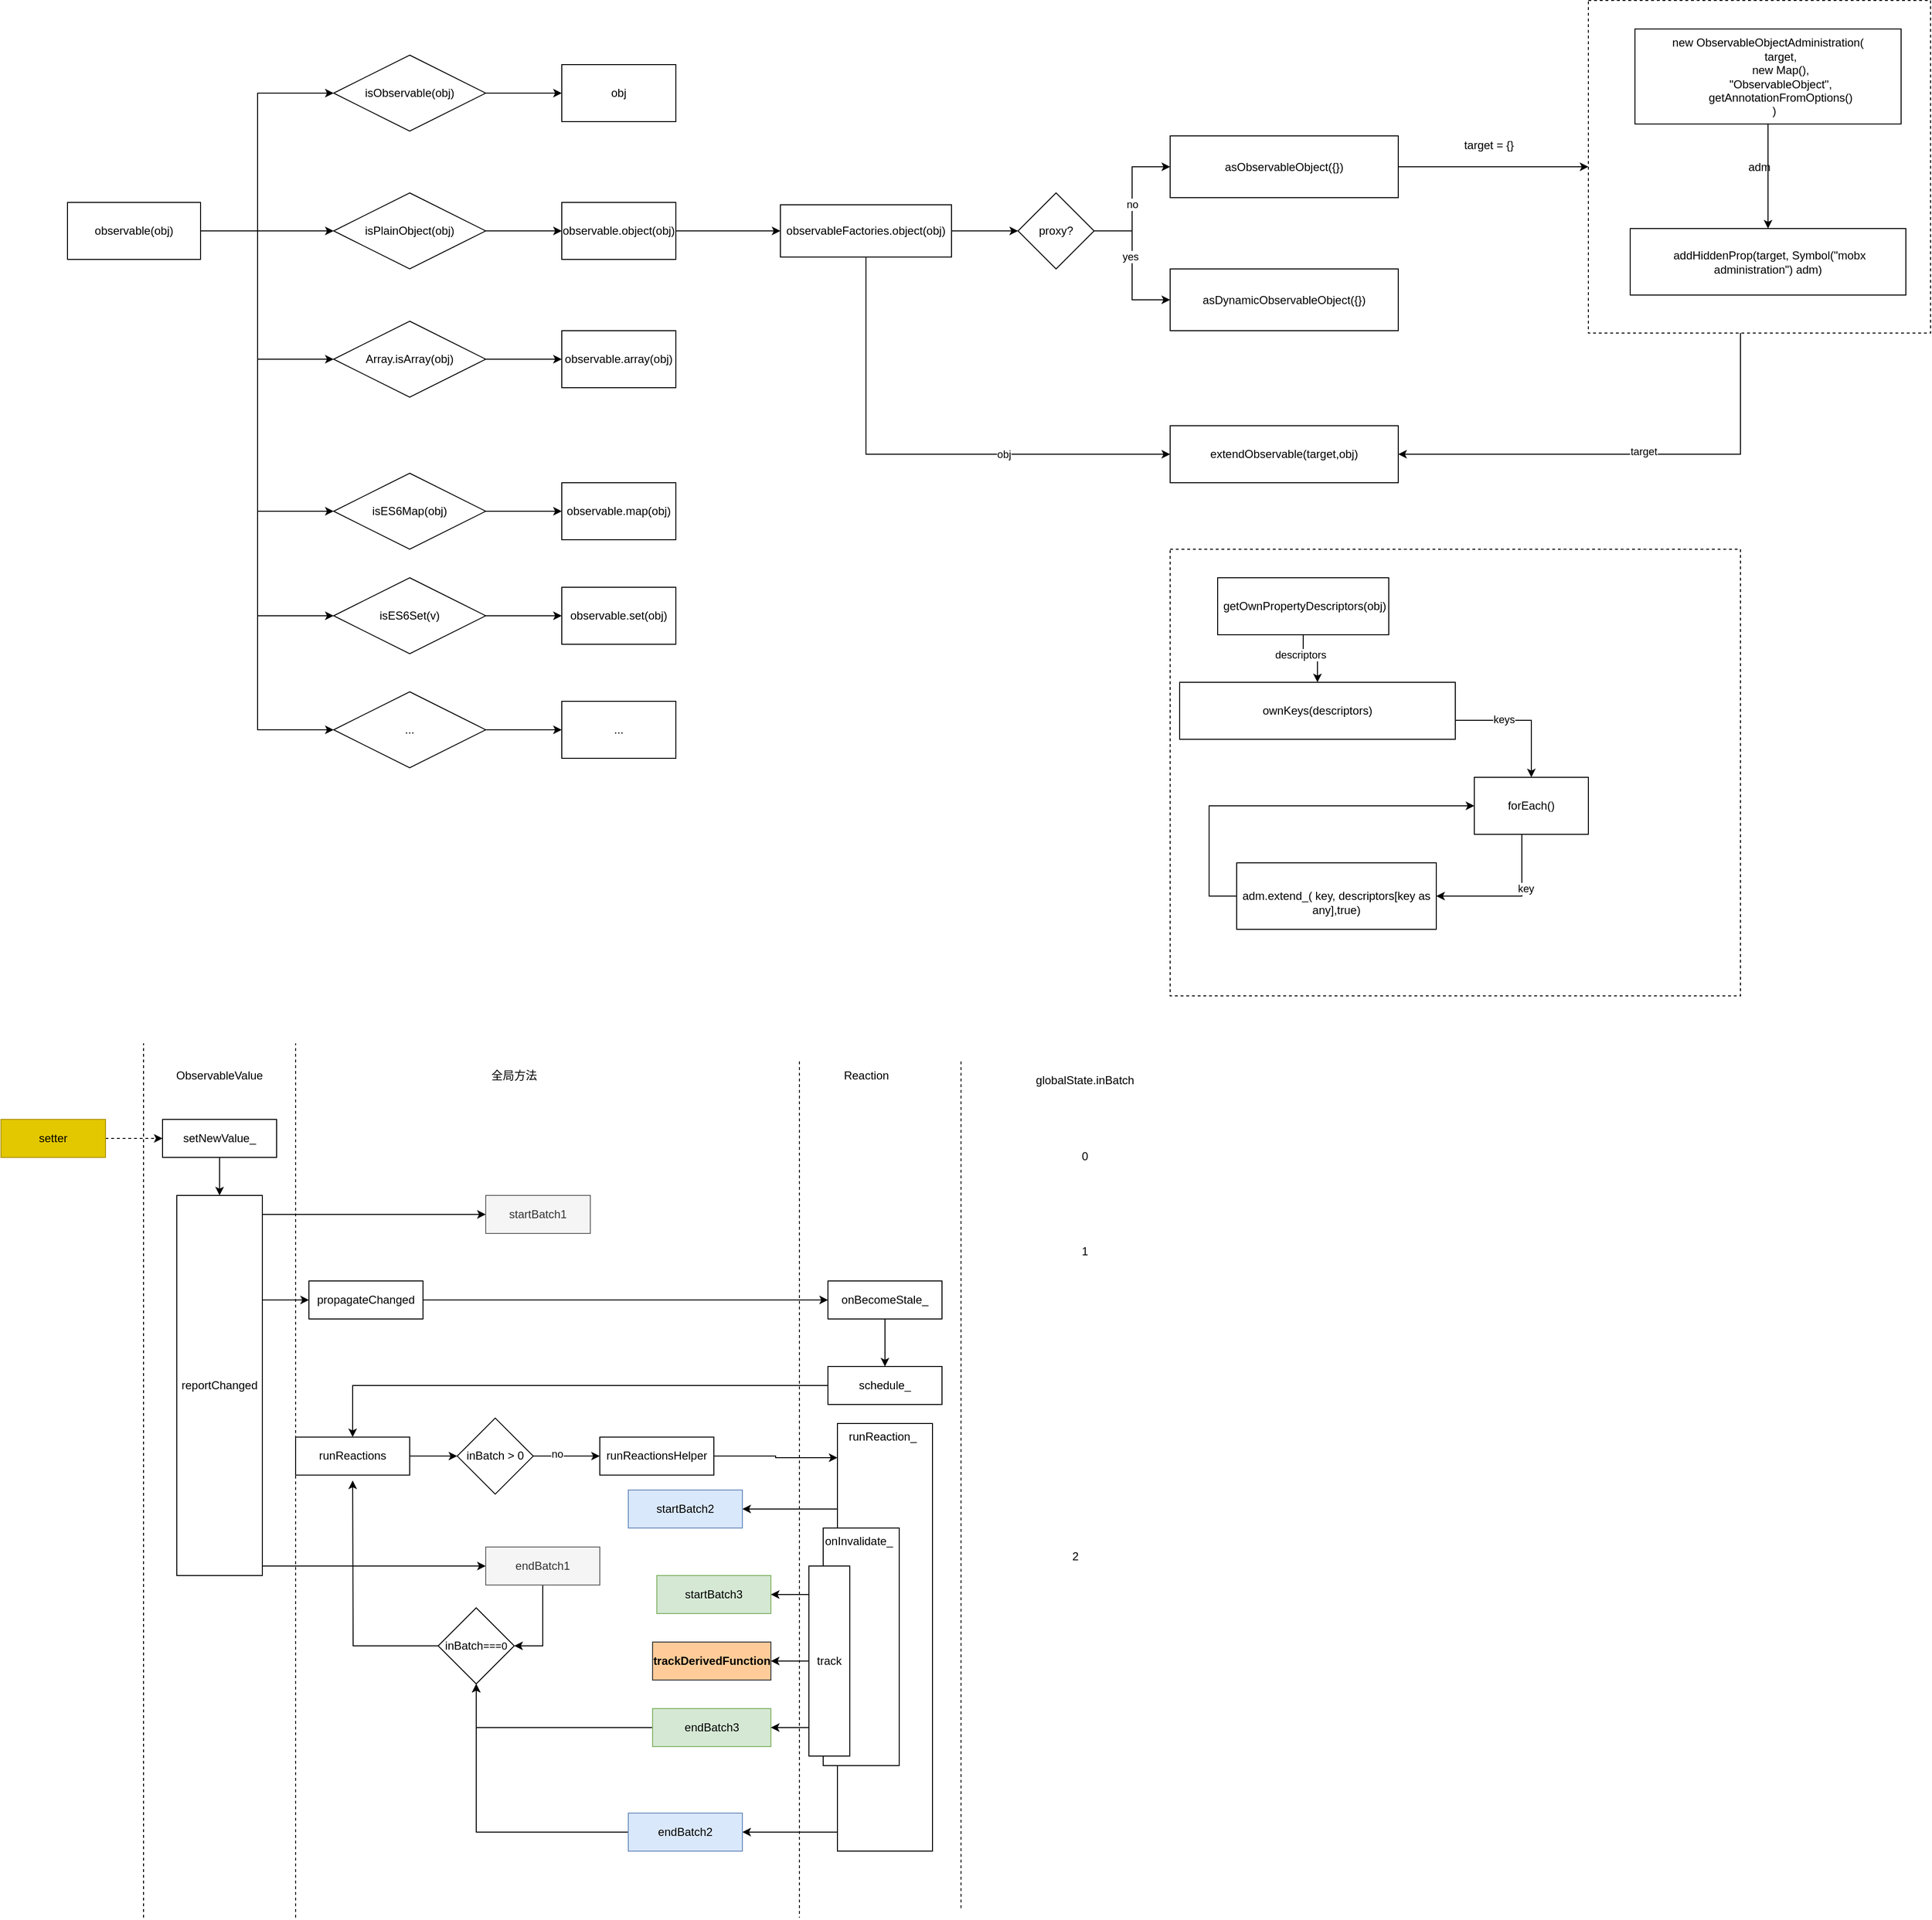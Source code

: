 <mxfile version="15.9.1" type="github">
  <diagram id="1rwKnvjPB4YOxfAVrULy" name="Page-1">
    <mxGraphModel dx="2500" dy="934" grid="1" gridSize="10" guides="1" tooltips="1" connect="1" arrows="1" fold="1" page="1" pageScale="1" pageWidth="827" pageHeight="1169" math="0" shadow="0">
      <root>
        <mxCell id="0" />
        <mxCell id="1" parent="0" />
        <mxCell id="iyL1IgxYZFnyVnzWHvHI-45" value="" style="rounded=0;whiteSpace=wrap;html=1;shadow=0;glass=0;dashed=1;sketch=0;" parent="1" vertex="1">
          <mxGeometry x="1200" y="600" width="600" height="470" as="geometry" />
        </mxCell>
        <mxCell id="iyL1IgxYZFnyVnzWHvHI-5" value="" style="edgeStyle=orthogonalEdgeStyle;rounded=0;orthogonalLoop=1;jettySize=auto;html=1;" parent="1" source="iyL1IgxYZFnyVnzWHvHI-1" target="iyL1IgxYZFnyVnzWHvHI-4" edge="1">
          <mxGeometry relative="1" as="geometry">
            <Array as="points">
              <mxPoint x="240" y="265" />
              <mxPoint x="240" y="400" />
            </Array>
          </mxGeometry>
        </mxCell>
        <mxCell id="iyL1IgxYZFnyVnzWHvHI-7" value="" style="edgeStyle=orthogonalEdgeStyle;rounded=0;orthogonalLoop=1;jettySize=auto;html=1;" parent="1" source="iyL1IgxYZFnyVnzWHvHI-1" target="iyL1IgxYZFnyVnzWHvHI-6" edge="1">
          <mxGeometry relative="1" as="geometry">
            <Array as="points">
              <mxPoint x="240" y="265" />
              <mxPoint x="240" y="560" />
            </Array>
          </mxGeometry>
        </mxCell>
        <mxCell id="iyL1IgxYZFnyVnzWHvHI-9" value="" style="edgeStyle=orthogonalEdgeStyle;rounded=0;orthogonalLoop=1;jettySize=auto;html=1;entryX=0;entryY=0.5;entryDx=0;entryDy=0;" parent="1" source="iyL1IgxYZFnyVnzWHvHI-1" target="iyL1IgxYZFnyVnzWHvHI-8" edge="1">
          <mxGeometry relative="1" as="geometry">
            <Array as="points">
              <mxPoint x="240" y="265" />
              <mxPoint x="240" y="120" />
            </Array>
          </mxGeometry>
        </mxCell>
        <mxCell id="iyL1IgxYZFnyVnzWHvHI-11" style="edgeStyle=orthogonalEdgeStyle;rounded=0;orthogonalLoop=1;jettySize=auto;html=1;entryX=0;entryY=0.5;entryDx=0;entryDy=0;" parent="1" source="iyL1IgxYZFnyVnzWHvHI-1" target="iyL1IgxYZFnyVnzWHvHI-10" edge="1">
          <mxGeometry relative="1" as="geometry" />
        </mxCell>
        <mxCell id="iyL1IgxYZFnyVnzWHvHI-13" style="edgeStyle=orthogonalEdgeStyle;rounded=0;orthogonalLoop=1;jettySize=auto;html=1;entryX=0;entryY=0.5;entryDx=0;entryDy=0;" parent="1" source="iyL1IgxYZFnyVnzWHvHI-1" target="iyL1IgxYZFnyVnzWHvHI-12" edge="1">
          <mxGeometry relative="1" as="geometry">
            <Array as="points">
              <mxPoint x="240" y="265" />
              <mxPoint x="240" y="670" />
            </Array>
          </mxGeometry>
        </mxCell>
        <mxCell id="iyL1IgxYZFnyVnzWHvHI-15" style="edgeStyle=orthogonalEdgeStyle;rounded=0;orthogonalLoop=1;jettySize=auto;html=1;entryX=0;entryY=0.5;entryDx=0;entryDy=0;" parent="1" source="iyL1IgxYZFnyVnzWHvHI-1" target="iyL1IgxYZFnyVnzWHvHI-14" edge="1">
          <mxGeometry relative="1" as="geometry">
            <Array as="points">
              <mxPoint x="240" y="265" />
              <mxPoint x="240" y="790" />
            </Array>
          </mxGeometry>
        </mxCell>
        <mxCell id="iyL1IgxYZFnyVnzWHvHI-1" value="observable(obj)" style="rounded=0;whiteSpace=wrap;html=1;" parent="1" vertex="1">
          <mxGeometry x="40" y="235" width="140" height="60" as="geometry" />
        </mxCell>
        <mxCell id="4OycBzqUep7YvJAykbHM-6" value="" style="edgeStyle=orthogonalEdgeStyle;rounded=0;orthogonalLoop=1;jettySize=auto;html=1;" parent="1" source="iyL1IgxYZFnyVnzWHvHI-4" target="4OycBzqUep7YvJAykbHM-5" edge="1">
          <mxGeometry relative="1" as="geometry" />
        </mxCell>
        <mxCell id="iyL1IgxYZFnyVnzWHvHI-4" value="Array.isArray(obj)" style="rhombus;whiteSpace=wrap;html=1;rounded=0;" parent="1" vertex="1">
          <mxGeometry x="320" y="360" width="160" height="80" as="geometry" />
        </mxCell>
        <mxCell id="4OycBzqUep7YvJAykbHM-8" value="" style="edgeStyle=orthogonalEdgeStyle;rounded=0;orthogonalLoop=1;jettySize=auto;html=1;" parent="1" source="iyL1IgxYZFnyVnzWHvHI-6" target="4OycBzqUep7YvJAykbHM-7" edge="1">
          <mxGeometry relative="1" as="geometry" />
        </mxCell>
        <mxCell id="iyL1IgxYZFnyVnzWHvHI-6" value="isES6Map(obj)" style="rhombus;whiteSpace=wrap;html=1;rounded=0;" parent="1" vertex="1">
          <mxGeometry x="320" y="520" width="160" height="80" as="geometry" />
        </mxCell>
        <mxCell id="4OycBzqUep7YvJAykbHM-2" value="" style="edgeStyle=orthogonalEdgeStyle;rounded=0;orthogonalLoop=1;jettySize=auto;html=1;" parent="1" source="iyL1IgxYZFnyVnzWHvHI-8" target="4OycBzqUep7YvJAykbHM-1" edge="1">
          <mxGeometry relative="1" as="geometry" />
        </mxCell>
        <mxCell id="iyL1IgxYZFnyVnzWHvHI-8" value="isObservable(obj)" style="rhombus;whiteSpace=wrap;html=1;rounded=0;" parent="1" vertex="1">
          <mxGeometry x="320" y="80" width="160" height="80" as="geometry" />
        </mxCell>
        <mxCell id="iyL1IgxYZFnyVnzWHvHI-17" value="" style="edgeStyle=orthogonalEdgeStyle;rounded=0;orthogonalLoop=1;jettySize=auto;html=1;" parent="1" source="iyL1IgxYZFnyVnzWHvHI-10" target="iyL1IgxYZFnyVnzWHvHI-16" edge="1">
          <mxGeometry relative="1" as="geometry" />
        </mxCell>
        <mxCell id="iyL1IgxYZFnyVnzWHvHI-10" value="isPlainObject(obj)" style="rhombus;whiteSpace=wrap;html=1;rounded=0;" parent="1" vertex="1">
          <mxGeometry x="320" y="225" width="160" height="80" as="geometry" />
        </mxCell>
        <mxCell id="4OycBzqUep7YvJAykbHM-10" value="" style="edgeStyle=orthogonalEdgeStyle;rounded=0;orthogonalLoop=1;jettySize=auto;html=1;" parent="1" source="iyL1IgxYZFnyVnzWHvHI-12" target="4OycBzqUep7YvJAykbHM-9" edge="1">
          <mxGeometry relative="1" as="geometry" />
        </mxCell>
        <mxCell id="iyL1IgxYZFnyVnzWHvHI-12" value="isES6Set(v)" style="rhombus;whiteSpace=wrap;html=1;rounded=0;" parent="1" vertex="1">
          <mxGeometry x="320" y="630" width="160" height="80" as="geometry" />
        </mxCell>
        <mxCell id="4OycBzqUep7YvJAykbHM-12" value="" style="edgeStyle=orthogonalEdgeStyle;rounded=0;orthogonalLoop=1;jettySize=auto;html=1;" parent="1" source="iyL1IgxYZFnyVnzWHvHI-14" target="4OycBzqUep7YvJAykbHM-11" edge="1">
          <mxGeometry relative="1" as="geometry" />
        </mxCell>
        <mxCell id="iyL1IgxYZFnyVnzWHvHI-14" value="..." style="rhombus;whiteSpace=wrap;html=1;rounded=0;" parent="1" vertex="1">
          <mxGeometry x="320" y="750" width="160" height="80" as="geometry" />
        </mxCell>
        <mxCell id="iyL1IgxYZFnyVnzWHvHI-19" value="" style="edgeStyle=orthogonalEdgeStyle;rounded=0;orthogonalLoop=1;jettySize=auto;html=1;" parent="1" source="iyL1IgxYZFnyVnzWHvHI-16" target="iyL1IgxYZFnyVnzWHvHI-18" edge="1">
          <mxGeometry relative="1" as="geometry" />
        </mxCell>
        <mxCell id="iyL1IgxYZFnyVnzWHvHI-16" value="observable.object(obj)" style="whiteSpace=wrap;html=1;rounded=0;" parent="1" vertex="1">
          <mxGeometry x="560" y="235" width="120" height="60" as="geometry" />
        </mxCell>
        <mxCell id="iyL1IgxYZFnyVnzWHvHI-23" value="" style="edgeStyle=orthogonalEdgeStyle;rounded=0;orthogonalLoop=1;jettySize=auto;html=1;" parent="1" source="iyL1IgxYZFnyVnzWHvHI-18" target="iyL1IgxYZFnyVnzWHvHI-22" edge="1">
          <mxGeometry relative="1" as="geometry" />
        </mxCell>
        <mxCell id="iyL1IgxYZFnyVnzWHvHI-34" style="edgeStyle=orthogonalEdgeStyle;rounded=0;orthogonalLoop=1;jettySize=auto;html=1;entryX=0;entryY=0.5;entryDx=0;entryDy=0;" parent="1" source="iyL1IgxYZFnyVnzWHvHI-18" target="iyL1IgxYZFnyVnzWHvHI-29" edge="1">
          <mxGeometry relative="1" as="geometry">
            <Array as="points">
              <mxPoint x="880" y="500" />
            </Array>
          </mxGeometry>
        </mxCell>
        <mxCell id="iyL1IgxYZFnyVnzWHvHI-35" value="obj" style="edgeLabel;html=1;align=center;verticalAlign=middle;resizable=0;points=[];" parent="iyL1IgxYZFnyVnzWHvHI-34" vertex="1" connectable="0">
          <mxGeometry x="0.333" relative="1" as="geometry">
            <mxPoint x="1" as="offset" />
          </mxGeometry>
        </mxCell>
        <mxCell id="iyL1IgxYZFnyVnzWHvHI-18" value="observableFactories.object(obj)" style="whiteSpace=wrap;html=1;rounded=0;" parent="1" vertex="1">
          <mxGeometry x="790" y="237.5" width="180" height="55" as="geometry" />
        </mxCell>
        <mxCell id="iyL1IgxYZFnyVnzWHvHI-25" value="" style="edgeStyle=orthogonalEdgeStyle;rounded=0;orthogonalLoop=1;jettySize=auto;html=1;" parent="1" source="iyL1IgxYZFnyVnzWHvHI-22" target="iyL1IgxYZFnyVnzWHvHI-24" edge="1">
          <mxGeometry relative="1" as="geometry" />
        </mxCell>
        <mxCell id="4OycBzqUep7YvJAykbHM-13" value="no" style="edgeLabel;html=1;align=center;verticalAlign=middle;resizable=0;points=[];" parent="iyL1IgxYZFnyVnzWHvHI-25" vertex="1" connectable="0">
          <mxGeometry x="-0.2" y="-3" relative="1" as="geometry">
            <mxPoint x="-3" y="-9" as="offset" />
          </mxGeometry>
        </mxCell>
        <mxCell id="iyL1IgxYZFnyVnzWHvHI-27" value="" style="edgeStyle=orthogonalEdgeStyle;rounded=0;orthogonalLoop=1;jettySize=auto;html=1;" parent="1" source="iyL1IgxYZFnyVnzWHvHI-22" target="iyL1IgxYZFnyVnzWHvHI-26" edge="1">
          <mxGeometry relative="1" as="geometry" />
        </mxCell>
        <mxCell id="4OycBzqUep7YvJAykbHM-14" value="yes" style="edgeLabel;html=1;align=center;verticalAlign=middle;resizable=0;points=[];" parent="iyL1IgxYZFnyVnzWHvHI-27" vertex="1" connectable="0">
          <mxGeometry x="-0.2" y="-2" relative="1" as="geometry">
            <mxPoint y="6" as="offset" />
          </mxGeometry>
        </mxCell>
        <mxCell id="iyL1IgxYZFnyVnzWHvHI-22" value="proxy?" style="rhombus;whiteSpace=wrap;html=1;rounded=0;" parent="1" vertex="1">
          <mxGeometry x="1040" y="225" width="80" height="80" as="geometry" />
        </mxCell>
        <mxCell id="iyL1IgxYZFnyVnzWHvHI-31" style="edgeStyle=orthogonalEdgeStyle;rounded=0;orthogonalLoop=1;jettySize=auto;html=1;entryX=1;entryY=0.5;entryDx=0;entryDy=0;exitX=0.527;exitY=0.998;exitDx=0;exitDy=0;exitPerimeter=0;" parent="1" source="iyL1IgxYZFnyVnzWHvHI-38" target="iyL1IgxYZFnyVnzWHvHI-29" edge="1">
          <mxGeometry relative="1" as="geometry">
            <Array as="points">
              <mxPoint x="1800" y="500" />
            </Array>
          </mxGeometry>
        </mxCell>
        <mxCell id="iyL1IgxYZFnyVnzWHvHI-44" value="target" style="edgeLabel;html=1;align=center;verticalAlign=middle;resizable=0;points=[];" parent="iyL1IgxYZFnyVnzWHvHI-31" vertex="1" connectable="0">
          <mxGeometry x="0.004" y="-3" relative="1" as="geometry">
            <mxPoint as="offset" />
          </mxGeometry>
        </mxCell>
        <mxCell id="iyL1IgxYZFnyVnzWHvHI-39" style="edgeStyle=orthogonalEdgeStyle;rounded=0;orthogonalLoop=1;jettySize=auto;html=1;entryX=0;entryY=0.5;entryDx=0;entryDy=0;" parent="1" source="iyL1IgxYZFnyVnzWHvHI-24" target="iyL1IgxYZFnyVnzWHvHI-38" edge="1">
          <mxGeometry relative="1" as="geometry" />
        </mxCell>
        <mxCell id="iyL1IgxYZFnyVnzWHvHI-24" value="asObservableObject({})" style="whiteSpace=wrap;html=1;rounded=0;" parent="1" vertex="1">
          <mxGeometry x="1200" y="165" width="240" height="65" as="geometry" />
        </mxCell>
        <mxCell id="iyL1IgxYZFnyVnzWHvHI-26" value="asDynamicObservableObject({})" style="whiteSpace=wrap;html=1;rounded=0;" parent="1" vertex="1">
          <mxGeometry x="1200" y="305" width="240" height="65" as="geometry" />
        </mxCell>
        <mxCell id="iyL1IgxYZFnyVnzWHvHI-29" value="extendObservable(target,obj)" style="whiteSpace=wrap;html=1;rounded=0;" parent="1" vertex="1">
          <mxGeometry x="1200" y="470" width="240" height="60" as="geometry" />
        </mxCell>
        <mxCell id="iyL1IgxYZFnyVnzWHvHI-38" value="adm" style="rounded=0;whiteSpace=wrap;html=1;shadow=0;sketch=0;glass=0;dashed=1;" parent="1" vertex="1">
          <mxGeometry x="1640" y="22.5" width="360" height="350" as="geometry" />
        </mxCell>
        <mxCell id="iyL1IgxYZFnyVnzWHvHI-43" style="edgeStyle=orthogonalEdgeStyle;rounded=0;orthogonalLoop=1;jettySize=auto;html=1;" parent="1" source="iyL1IgxYZFnyVnzWHvHI-40" target="iyL1IgxYZFnyVnzWHvHI-42" edge="1">
          <mxGeometry relative="1" as="geometry" />
        </mxCell>
        <mxCell id="iyL1IgxYZFnyVnzWHvHI-40" value="&lt;div&gt;new ObservableObjectAdministration(&lt;/div&gt;&lt;div&gt;&amp;nbsp; &amp;nbsp; &amp;nbsp; &amp;nbsp; target,&lt;/div&gt;&lt;div&gt;&amp;nbsp; &amp;nbsp; &amp;nbsp; &amp;nbsp; new Map(),&lt;/div&gt;&lt;div&gt;&amp;nbsp; &amp;nbsp; &amp;nbsp; &amp;nbsp; &quot;ObservableObject&quot;,&lt;/div&gt;&lt;div&gt;&amp;nbsp; &amp;nbsp; &amp;nbsp; &amp;nbsp; getAnnotationFromOptions()&lt;/div&gt;&lt;div&gt;&amp;nbsp; &amp;nbsp; )&lt;/div&gt;" style="rounded=0;whiteSpace=wrap;html=1;" parent="1" vertex="1">
          <mxGeometry x="1689" y="52.5" width="280" height="100" as="geometry" />
        </mxCell>
        <mxCell id="iyL1IgxYZFnyVnzWHvHI-41" value="target = {}" style="text;html=1;align=center;verticalAlign=middle;resizable=0;points=[];autosize=1;strokeColor=none;fillColor=none;" parent="1" vertex="1">
          <mxGeometry x="1500" y="165" width="70" height="20" as="geometry" />
        </mxCell>
        <mxCell id="iyL1IgxYZFnyVnzWHvHI-42" value="&amp;nbsp;addHiddenProp(target, Symbol(&quot;mobx administration&quot;) adm)" style="rounded=0;whiteSpace=wrap;html=1;" parent="1" vertex="1">
          <mxGeometry x="1684" y="262.5" width="290" height="70" as="geometry" />
        </mxCell>
        <mxCell id="THPppPZf0FDBCK3k7ReB-1" style="edgeStyle=orthogonalEdgeStyle;rounded=0;orthogonalLoop=1;jettySize=auto;html=1;" parent="1" source="iyL1IgxYZFnyVnzWHvHI-46" target="iyL1IgxYZFnyVnzWHvHI-47" edge="1">
          <mxGeometry relative="1" as="geometry" />
        </mxCell>
        <mxCell id="THPppPZf0FDBCK3k7ReB-2" value="descriptors" style="edgeLabel;html=1;align=center;verticalAlign=middle;resizable=0;points=[];" parent="THPppPZf0FDBCK3k7ReB-1" vertex="1" connectable="0">
          <mxGeometry x="-0.375" y="-3" relative="1" as="geometry">
            <mxPoint as="offset" />
          </mxGeometry>
        </mxCell>
        <mxCell id="iyL1IgxYZFnyVnzWHvHI-46" value="&amp;nbsp;getOwnPropertyDescriptors(obj)" style="rounded=0;whiteSpace=wrap;html=1;shadow=0;glass=0;sketch=0;" parent="1" vertex="1">
          <mxGeometry x="1250" y="630" width="180" height="60" as="geometry" />
        </mxCell>
        <mxCell id="THPppPZf0FDBCK3k7ReB-3" style="edgeStyle=orthogonalEdgeStyle;rounded=0;orthogonalLoop=1;jettySize=auto;html=1;" parent="1" source="iyL1IgxYZFnyVnzWHvHI-47" target="iyL1IgxYZFnyVnzWHvHI-49" edge="1">
          <mxGeometry relative="1" as="geometry">
            <Array as="points">
              <mxPoint x="1450" y="780" />
              <mxPoint x="1450" y="780" />
            </Array>
          </mxGeometry>
        </mxCell>
        <mxCell id="THPppPZf0FDBCK3k7ReB-4" value="keys" style="edgeLabel;html=1;align=center;verticalAlign=middle;resizable=0;points=[];" parent="THPppPZf0FDBCK3k7ReB-3" vertex="1" connectable="0">
          <mxGeometry x="-0.271" y="1" relative="1" as="geometry">
            <mxPoint as="offset" />
          </mxGeometry>
        </mxCell>
        <mxCell id="iyL1IgxYZFnyVnzWHvHI-47" value="&lt;div&gt;ownKeys(descriptors)&lt;/div&gt;" style="rounded=0;whiteSpace=wrap;html=1;shadow=0;glass=0;sketch=0;" parent="1" vertex="1">
          <mxGeometry x="1210" y="740" width="290" height="60" as="geometry" />
        </mxCell>
        <mxCell id="THPppPZf0FDBCK3k7ReB-8" style="edgeStyle=orthogonalEdgeStyle;rounded=0;orthogonalLoop=1;jettySize=auto;html=1;entryX=0;entryY=0.5;entryDx=0;entryDy=0;" parent="1" source="iyL1IgxYZFnyVnzWHvHI-48" target="iyL1IgxYZFnyVnzWHvHI-49" edge="1">
          <mxGeometry relative="1" as="geometry">
            <Array as="points">
              <mxPoint x="1241" y="965" />
              <mxPoint x="1241" y="870" />
            </Array>
          </mxGeometry>
        </mxCell>
        <mxCell id="iyL1IgxYZFnyVnzWHvHI-48" value="&lt;div&gt;&lt;br&gt;&lt;/div&gt;&lt;div&gt;&lt;br&gt;&lt;/div&gt;&lt;div&gt;adm.extend_( key, descriptors[key as any],true)&lt;/div&gt;&lt;div&gt;&lt;br&gt;&lt;/div&gt;" style="rounded=0;whiteSpace=wrap;html=1;shadow=0;glass=0;sketch=0;" parent="1" vertex="1">
          <mxGeometry x="1270" y="930" width="210" height="70" as="geometry" />
        </mxCell>
        <mxCell id="THPppPZf0FDBCK3k7ReB-5" style="edgeStyle=orthogonalEdgeStyle;rounded=0;orthogonalLoop=1;jettySize=auto;html=1;" parent="1" source="iyL1IgxYZFnyVnzWHvHI-49" target="iyL1IgxYZFnyVnzWHvHI-48" edge="1">
          <mxGeometry relative="1" as="geometry">
            <Array as="points">
              <mxPoint x="1570" y="965" />
            </Array>
          </mxGeometry>
        </mxCell>
        <mxCell id="THPppPZf0FDBCK3k7ReB-9" value="key" style="edgeLabel;html=1;align=center;verticalAlign=middle;resizable=0;points=[];" parent="THPppPZf0FDBCK3k7ReB-5" vertex="1" connectable="0">
          <mxGeometry x="-0.267" y="4" relative="1" as="geometry">
            <mxPoint as="offset" />
          </mxGeometry>
        </mxCell>
        <mxCell id="iyL1IgxYZFnyVnzWHvHI-49" value="forEach()" style="rounded=0;whiteSpace=wrap;html=1;shadow=0;glass=0;sketch=0;" parent="1" vertex="1">
          <mxGeometry x="1520" y="840" width="120" height="60" as="geometry" />
        </mxCell>
        <mxCell id="4OycBzqUep7YvJAykbHM-1" value="obj" style="whiteSpace=wrap;html=1;rounded=0;" parent="1" vertex="1">
          <mxGeometry x="560" y="90" width="120" height="60" as="geometry" />
        </mxCell>
        <mxCell id="4OycBzqUep7YvJAykbHM-5" value="observable.array(obj)" style="whiteSpace=wrap;html=1;rounded=0;" parent="1" vertex="1">
          <mxGeometry x="560" y="370" width="120" height="60" as="geometry" />
        </mxCell>
        <mxCell id="4OycBzqUep7YvJAykbHM-7" value="observable.map(obj)" style="whiteSpace=wrap;html=1;rounded=0;" parent="1" vertex="1">
          <mxGeometry x="560" y="530" width="120" height="60" as="geometry" />
        </mxCell>
        <mxCell id="4OycBzqUep7YvJAykbHM-9" value="observable.set(obj)" style="whiteSpace=wrap;html=1;rounded=0;" parent="1" vertex="1">
          <mxGeometry x="560" y="640" width="120" height="60" as="geometry" />
        </mxCell>
        <mxCell id="4OycBzqUep7YvJAykbHM-11" value="..." style="whiteSpace=wrap;html=1;rounded=0;" parent="1" vertex="1">
          <mxGeometry x="560" y="760" width="120" height="60" as="geometry" />
        </mxCell>
        <mxCell id="wG9VUGYScQPKuP10GvvA-1" value="ObservableValue" style="text;html=1;strokeColor=none;fillColor=none;align=center;verticalAlign=middle;whiteSpace=wrap;rounded=0;" vertex="1" parent="1">
          <mxGeometry x="170" y="1139" width="60" height="30" as="geometry" />
        </mxCell>
        <mxCell id="wG9VUGYScQPKuP10GvvA-5" style="edgeStyle=orthogonalEdgeStyle;rounded=0;orthogonalLoop=1;jettySize=auto;html=1;entryX=0.5;entryY=0;entryDx=0;entryDy=0;" edge="1" parent="1" source="wG9VUGYScQPKuP10GvvA-3" target="wG9VUGYScQPKuP10GvvA-4">
          <mxGeometry relative="1" as="geometry" />
        </mxCell>
        <mxCell id="wG9VUGYScQPKuP10GvvA-3" value="setNewValue_" style="rounded=0;whiteSpace=wrap;html=1;" vertex="1" parent="1">
          <mxGeometry x="140" y="1200" width="120" height="40" as="geometry" />
        </mxCell>
        <mxCell id="wG9VUGYScQPKuP10GvvA-7" value="" style="edgeStyle=orthogonalEdgeStyle;rounded=0;orthogonalLoop=1;jettySize=auto;html=1;entryX=0;entryY=0.5;entryDx=0;entryDy=0;" edge="1" parent="1" source="wG9VUGYScQPKuP10GvvA-4" target="wG9VUGYScQPKuP10GvvA-6">
          <mxGeometry relative="1" as="geometry">
            <mxPoint x="510" y="1300" as="targetPoint" />
            <Array as="points">
              <mxPoint x="300" y="1300" />
              <mxPoint x="300" y="1300" />
            </Array>
          </mxGeometry>
        </mxCell>
        <mxCell id="wG9VUGYScQPKuP10GvvA-56" style="edgeStyle=orthogonalEdgeStyle;rounded=0;orthogonalLoop=1;jettySize=auto;html=1;entryX=0;entryY=0.5;entryDx=0;entryDy=0;strokeWidth=1;" edge="1" parent="1" source="wG9VUGYScQPKuP10GvvA-4" target="wG9VUGYScQPKuP10GvvA-9">
          <mxGeometry relative="1" as="geometry">
            <Array as="points">
              <mxPoint x="250" y="1390" />
              <mxPoint x="250" y="1390" />
            </Array>
          </mxGeometry>
        </mxCell>
        <mxCell id="wG9VUGYScQPKuP10GvvA-98" style="edgeStyle=orthogonalEdgeStyle;rounded=0;orthogonalLoop=1;jettySize=auto;html=1;strokeWidth=1;entryX=0;entryY=0.5;entryDx=0;entryDy=0;" edge="1" parent="1" source="wG9VUGYScQPKuP10GvvA-4" target="wG9VUGYScQPKuP10GvvA-29">
          <mxGeometry relative="1" as="geometry">
            <mxPoint x="430" y="1680" as="targetPoint" />
            <Array as="points">
              <mxPoint x="400" y="1670" />
              <mxPoint x="400" y="1670" />
            </Array>
          </mxGeometry>
        </mxCell>
        <mxCell id="wG9VUGYScQPKuP10GvvA-4" value="reportChanged" style="rounded=0;whiteSpace=wrap;html=1;" vertex="1" parent="1">
          <mxGeometry x="155" y="1280" width="90" height="400" as="geometry" />
        </mxCell>
        <mxCell id="wG9VUGYScQPKuP10GvvA-6" value="startBatch1" style="rounded=0;whiteSpace=wrap;html=1;fillColor=#f5f5f5;fontColor=#333333;strokeColor=#666666;" vertex="1" parent="1">
          <mxGeometry x="480" y="1280" width="110" height="40" as="geometry" />
        </mxCell>
        <mxCell id="wG9VUGYScQPKuP10GvvA-8" value="1" style="text;html=1;align=center;verticalAlign=middle;resizable=0;points=[];autosize=1;strokeColor=none;fillColor=none;" vertex="1" parent="1">
          <mxGeometry x="1100" y="1329" width="20" height="20" as="geometry" />
        </mxCell>
        <mxCell id="wG9VUGYScQPKuP10GvvA-13" style="edgeStyle=orthogonalEdgeStyle;rounded=0;orthogonalLoop=1;jettySize=auto;html=1;entryX=0;entryY=0.5;entryDx=0;entryDy=0;exitX=1;exitY=0.5;exitDx=0;exitDy=0;" edge="1" parent="1" source="wG9VUGYScQPKuP10GvvA-9" target="wG9VUGYScQPKuP10GvvA-12">
          <mxGeometry relative="1" as="geometry">
            <mxPoint x="624.0" y="1409" as="sourcePoint" />
          </mxGeometry>
        </mxCell>
        <mxCell id="wG9VUGYScQPKuP10GvvA-9" value="propagateChanged" style="rounded=0;whiteSpace=wrap;html=1;" vertex="1" parent="1">
          <mxGeometry x="294" y="1370" width="120" height="40" as="geometry" />
        </mxCell>
        <mxCell id="wG9VUGYScQPKuP10GvvA-11" value="Reaction" style="text;html=1;align=center;verticalAlign=middle;resizable=0;points=[];autosize=1;strokeColor=none;fillColor=none;" vertex="1" parent="1">
          <mxGeometry x="850" y="1144" width="60" height="20" as="geometry" />
        </mxCell>
        <mxCell id="wG9VUGYScQPKuP10GvvA-104" style="edgeStyle=orthogonalEdgeStyle;rounded=0;orthogonalLoop=1;jettySize=auto;html=1;entryX=0.5;entryY=0;entryDx=0;entryDy=0;strokeWidth=1;" edge="1" parent="1" source="wG9VUGYScQPKuP10GvvA-12" target="wG9VUGYScQPKuP10GvvA-14">
          <mxGeometry relative="1" as="geometry" />
        </mxCell>
        <mxCell id="wG9VUGYScQPKuP10GvvA-12" value="onBecomeStale_" style="rounded=0;whiteSpace=wrap;html=1;" vertex="1" parent="1">
          <mxGeometry x="840" y="1370" width="120" height="40" as="geometry" />
        </mxCell>
        <mxCell id="wG9VUGYScQPKuP10GvvA-18" value="" style="edgeStyle=orthogonalEdgeStyle;rounded=0;orthogonalLoop=1;jettySize=auto;html=1;entryX=0.5;entryY=0;entryDx=0;entryDy=0;" edge="1" parent="1" source="wG9VUGYScQPKuP10GvvA-14" target="wG9VUGYScQPKuP10GvvA-17">
          <mxGeometry relative="1" as="geometry">
            <mxPoint x="620" y="1509" as="targetPoint" />
          </mxGeometry>
        </mxCell>
        <mxCell id="wG9VUGYScQPKuP10GvvA-14" value="schedule_" style="rounded=0;whiteSpace=wrap;html=1;" vertex="1" parent="1">
          <mxGeometry x="840" y="1460" width="120" height="40" as="geometry" />
        </mxCell>
        <mxCell id="wG9VUGYScQPKuP10GvvA-74" value="" style="edgeStyle=orthogonalEdgeStyle;rounded=0;orthogonalLoop=1;jettySize=auto;html=1;strokeWidth=1;" edge="1" parent="1" source="wG9VUGYScQPKuP10GvvA-17" target="wG9VUGYScQPKuP10GvvA-73">
          <mxGeometry relative="1" as="geometry" />
        </mxCell>
        <mxCell id="wG9VUGYScQPKuP10GvvA-17" value="runReactions" style="rounded=0;whiteSpace=wrap;html=1;" vertex="1" parent="1">
          <mxGeometry x="280" y="1534.31" width="120" height="40" as="geometry" />
        </mxCell>
        <mxCell id="wG9VUGYScQPKuP10GvvA-22" value="" style="edgeStyle=orthogonalEdgeStyle;rounded=0;orthogonalLoop=1;jettySize=auto;html=1;entryX=0;entryY=0.08;entryDx=0;entryDy=0;entryPerimeter=0;" edge="1" parent="1" source="wG9VUGYScQPKuP10GvvA-19" target="wG9VUGYScQPKuP10GvvA-21">
          <mxGeometry relative="1" as="geometry">
            <mxPoint x="665.52" y="1579.31" as="sourcePoint" />
          </mxGeometry>
        </mxCell>
        <mxCell id="wG9VUGYScQPKuP10GvvA-19" value="runReactionsHelper" style="rounded=0;whiteSpace=wrap;html=1;" vertex="1" parent="1">
          <mxGeometry x="600" y="1534.31" width="120" height="40" as="geometry" />
        </mxCell>
        <mxCell id="wG9VUGYScQPKuP10GvvA-24" value="" style="edgeStyle=orthogonalEdgeStyle;rounded=0;orthogonalLoop=1;jettySize=auto;html=1;" edge="1" parent="1" source="wG9VUGYScQPKuP10GvvA-21" target="wG9VUGYScQPKuP10GvvA-23">
          <mxGeometry relative="1" as="geometry">
            <mxPoint x="735.52" y="1608.31" as="targetPoint" />
            <Array as="points">
              <mxPoint x="790" y="1610" />
              <mxPoint x="790" y="1610" />
            </Array>
          </mxGeometry>
        </mxCell>
        <mxCell id="wG9VUGYScQPKuP10GvvA-112" style="edgeStyle=orthogonalEdgeStyle;rounded=0;orthogonalLoop=1;jettySize=auto;html=1;entryX=1;entryY=0.5;entryDx=0;entryDy=0;strokeWidth=1;" edge="1" parent="1" source="wG9VUGYScQPKuP10GvvA-21" target="wG9VUGYScQPKuP10GvvA-27">
          <mxGeometry relative="1" as="geometry">
            <Array as="points">
              <mxPoint x="840" y="1950" />
              <mxPoint x="840" y="1950" />
            </Array>
          </mxGeometry>
        </mxCell>
        <mxCell id="wG9VUGYScQPKuP10GvvA-21" value="" style="rounded=0;whiteSpace=wrap;html=1;" vertex="1" parent="1">
          <mxGeometry x="850" y="1520" width="100" height="450" as="geometry" />
        </mxCell>
        <mxCell id="wG9VUGYScQPKuP10GvvA-23" value="startBatch2" style="rounded=0;whiteSpace=wrap;html=1;fillColor=#dae8fc;strokeColor=#6c8ebf;" vertex="1" parent="1">
          <mxGeometry x="630" y="1590" width="120" height="40" as="geometry" />
        </mxCell>
        <mxCell id="wG9VUGYScQPKuP10GvvA-113" style="edgeStyle=orthogonalEdgeStyle;rounded=0;orthogonalLoop=1;jettySize=auto;html=1;entryX=0.5;entryY=1;entryDx=0;entryDy=0;strokeWidth=1;" edge="1" parent="1" source="wG9VUGYScQPKuP10GvvA-27" target="wG9VUGYScQPKuP10GvvA-61">
          <mxGeometry relative="1" as="geometry" />
        </mxCell>
        <mxCell id="wG9VUGYScQPKuP10GvvA-27" value="endBatch2" style="whiteSpace=wrap;html=1;rounded=0;fillColor=#dae8fc;strokeColor=#6c8ebf;" vertex="1" parent="1">
          <mxGeometry x="630" y="1930" width="120" height="40" as="geometry" />
        </mxCell>
        <mxCell id="wG9VUGYScQPKuP10GvvA-118" style="edgeStyle=orthogonalEdgeStyle;rounded=0;orthogonalLoop=1;jettySize=auto;html=1;entryX=1;entryY=0.5;entryDx=0;entryDy=0;strokeWidth=1;" edge="1" parent="1" source="wG9VUGYScQPKuP10GvvA-29" target="wG9VUGYScQPKuP10GvvA-61">
          <mxGeometry relative="1" as="geometry" />
        </mxCell>
        <mxCell id="wG9VUGYScQPKuP10GvvA-29" value="endBatch1" style="whiteSpace=wrap;html=1;rounded=0;fillColor=#f5f5f5;fontColor=#333333;strokeColor=#666666;" vertex="1" parent="1">
          <mxGeometry x="480" y="1650" width="120" height="40" as="geometry" />
        </mxCell>
        <mxCell id="wG9VUGYScQPKuP10GvvA-31" value="" style="endArrow=none;dashed=1;html=1;strokeWidth=1;rounded=0;" edge="1" parent="1">
          <mxGeometry width="50" height="50" relative="1" as="geometry">
            <mxPoint x="280" y="2040" as="sourcePoint" />
            <mxPoint x="280" y="1120" as="targetPoint" />
          </mxGeometry>
        </mxCell>
        <mxCell id="wG9VUGYScQPKuP10GvvA-34" value="" style="endArrow=none;dashed=1;html=1;rounded=0;strokeWidth=1;" edge="1" parent="1">
          <mxGeometry width="50" height="50" relative="1" as="geometry">
            <mxPoint x="120" y="2040" as="sourcePoint" />
            <mxPoint x="120" y="1120" as="targetPoint" />
          </mxGeometry>
        </mxCell>
        <mxCell id="wG9VUGYScQPKuP10GvvA-35" value="" style="endArrow=none;dashed=1;html=1;rounded=0;strokeWidth=1;" edge="1" parent="1">
          <mxGeometry width="50" height="50" relative="1" as="geometry">
            <mxPoint x="810" y="1139" as="sourcePoint" />
            <mxPoint x="810" y="2040" as="targetPoint" />
          </mxGeometry>
        </mxCell>
        <mxCell id="wG9VUGYScQPKuP10GvvA-36" value="" style="endArrow=none;dashed=1;html=1;rounded=0;strokeWidth=1;" edge="1" parent="1">
          <mxGeometry width="50" height="50" relative="1" as="geometry">
            <mxPoint x="980" y="1139" as="sourcePoint" />
            <mxPoint x="980" y="2030" as="targetPoint" />
          </mxGeometry>
        </mxCell>
        <mxCell id="wG9VUGYScQPKuP10GvvA-37" value="全局方法" style="text;html=1;strokeColor=none;fillColor=none;align=center;verticalAlign=middle;whiteSpace=wrap;rounded=0;" vertex="1" parent="1">
          <mxGeometry x="480" y="1139" width="60" height="30" as="geometry" />
        </mxCell>
        <mxCell id="wG9VUGYScQPKuP10GvvA-40" style="edgeStyle=orthogonalEdgeStyle;rounded=0;orthogonalLoop=1;jettySize=auto;html=1;entryX=0;entryY=0.5;entryDx=0;entryDy=0;dashed=1;strokeWidth=1;" edge="1" parent="1" source="wG9VUGYScQPKuP10GvvA-39" target="wG9VUGYScQPKuP10GvvA-3">
          <mxGeometry relative="1" as="geometry" />
        </mxCell>
        <mxCell id="wG9VUGYScQPKuP10GvvA-39" value="setter" style="rounded=0;whiteSpace=wrap;html=1;fillColor=#e3c800;strokeColor=#B09500;fontColor=#000000;" vertex="1" parent="1">
          <mxGeometry x="-30" y="1200" width="110" height="40" as="geometry" />
        </mxCell>
        <mxCell id="wG9VUGYScQPKuP10GvvA-52" style="edgeStyle=orthogonalEdgeStyle;rounded=0;orthogonalLoop=1;jettySize=auto;html=1;exitX=0.5;exitY=1;exitDx=0;exitDy=0;strokeWidth=1;" edge="1" parent="1" source="wG9VUGYScQPKuP10GvvA-29" target="wG9VUGYScQPKuP10GvvA-29">
          <mxGeometry relative="1" as="geometry" />
        </mxCell>
        <mxCell id="wG9VUGYScQPKuP10GvvA-109" style="edgeStyle=orthogonalEdgeStyle;rounded=0;orthogonalLoop=1;jettySize=auto;html=1;strokeWidth=1;" edge="1" parent="1" source="wG9VUGYScQPKuP10GvvA-61">
          <mxGeometry relative="1" as="geometry">
            <mxPoint x="340" y="1580" as="targetPoint" />
          </mxGeometry>
        </mxCell>
        <mxCell id="wG9VUGYScQPKuP10GvvA-61" value="inBatch&lt;span style=&quot;font-size: 11px ; background-color: rgb(255 , 255 , 255)&quot;&gt;===0&lt;/span&gt;" style="rhombus;whiteSpace=wrap;html=1;rounded=0;" vertex="1" parent="1">
          <mxGeometry x="430" y="1714" width="80" height="80" as="geometry" />
        </mxCell>
        <mxCell id="wG9VUGYScQPKuP10GvvA-68" value="globalState.inBatch" style="text;html=1;align=center;verticalAlign=middle;resizable=0;points=[];autosize=1;strokeColor=none;fillColor=none;" vertex="1" parent="1">
          <mxGeometry x="1050" y="1149" width="120" height="20" as="geometry" />
        </mxCell>
        <mxCell id="wG9VUGYScQPKuP10GvvA-69" value="0" style="text;html=1;align=center;verticalAlign=middle;resizable=0;points=[];autosize=1;strokeColor=none;fillColor=none;" vertex="1" parent="1">
          <mxGeometry x="1100" y="1229" width="20" height="20" as="geometry" />
        </mxCell>
        <mxCell id="wG9VUGYScQPKuP10GvvA-75" style="edgeStyle=orthogonalEdgeStyle;rounded=0;orthogonalLoop=1;jettySize=auto;html=1;entryX=0;entryY=0.5;entryDx=0;entryDy=0;strokeWidth=1;" edge="1" parent="1" source="wG9VUGYScQPKuP10GvvA-73" target="wG9VUGYScQPKuP10GvvA-19">
          <mxGeometry relative="1" as="geometry" />
        </mxCell>
        <mxCell id="wG9VUGYScQPKuP10GvvA-76" value="no" style="edgeLabel;html=1;align=center;verticalAlign=middle;resizable=0;points=[];" vertex="1" connectable="0" parent="wG9VUGYScQPKuP10GvvA-75">
          <mxGeometry x="-0.293" y="3" relative="1" as="geometry">
            <mxPoint as="offset" />
          </mxGeometry>
        </mxCell>
        <mxCell id="wG9VUGYScQPKuP10GvvA-73" value="inBatch &amp;gt; 0" style="rhombus;whiteSpace=wrap;html=1;rounded=0;" vertex="1" parent="1">
          <mxGeometry x="450" y="1514.31" width="80" height="80" as="geometry" />
        </mxCell>
        <mxCell id="wG9VUGYScQPKuP10GvvA-85" value="2" style="text;html=1;align=center;verticalAlign=middle;resizable=0;points=[];autosize=1;strokeColor=none;fillColor=none;" vertex="1" parent="1">
          <mxGeometry x="1090" y="1650" width="20" height="20" as="geometry" />
        </mxCell>
        <mxCell id="wG9VUGYScQPKuP10GvvA-90" value="startBatch3" style="whiteSpace=wrap;html=1;rounded=0;fillColor=#d5e8d4;strokeColor=#82b366;" vertex="1" parent="1">
          <mxGeometry x="660" y="1680" width="120" height="40" as="geometry" />
        </mxCell>
        <mxCell id="wG9VUGYScQPKuP10GvvA-92" value="&lt;b&gt;trackDerivedFunction&lt;/b&gt;" style="whiteSpace=wrap;html=1;rounded=0;fillColor=#ffcc99;strokeColor=#36393d;" vertex="1" parent="1">
          <mxGeometry x="655.52" y="1750" width="124.48" height="40" as="geometry" />
        </mxCell>
        <mxCell id="wG9VUGYScQPKuP10GvvA-114" style="edgeStyle=orthogonalEdgeStyle;rounded=0;orthogonalLoop=1;jettySize=auto;html=1;strokeWidth=1;entryX=0.5;entryY=1;entryDx=0;entryDy=0;" edge="1" parent="1" source="wG9VUGYScQPKuP10GvvA-94" target="wG9VUGYScQPKuP10GvvA-61">
          <mxGeometry relative="1" as="geometry">
            <mxPoint x="510" y="1820" as="targetPoint" />
          </mxGeometry>
        </mxCell>
        <mxCell id="wG9VUGYScQPKuP10GvvA-94" value="endBatch3" style="whiteSpace=wrap;html=1;rounded=0;fillColor=#d5e8d4;strokeColor=#82b366;" vertex="1" parent="1">
          <mxGeometry x="655.52" y="1820" width="124.48" height="40" as="geometry" />
        </mxCell>
        <mxCell id="wG9VUGYScQPKuP10GvvA-99" value="" style="whiteSpace=wrap;html=1;rounded=0;" vertex="1" parent="1">
          <mxGeometry x="835" y="1630" width="80" height="250" as="geometry" />
        </mxCell>
        <mxCell id="wG9VUGYScQPKuP10GvvA-100" value="&lt;span style=&quot;color: rgb(0 , 0 , 0) ; font-family: &amp;#34;helvetica&amp;#34; ; font-size: 12px ; font-style: normal ; font-weight: 400 ; letter-spacing: normal ; text-align: center ; text-indent: 0px ; text-transform: none ; word-spacing: 0px ; display: inline ; float: none&quot;&gt;runReaction_&lt;/span&gt;" style="text;whiteSpace=wrap;html=1;" vertex="1" parent="1">
          <mxGeometry x="860" y="1520" width="100" height="30" as="geometry" />
        </mxCell>
        <mxCell id="wG9VUGYScQPKuP10GvvA-101" value="&lt;span style=&quot;color: rgb(0 , 0 , 0) ; font-family: &amp;#34;helvetica&amp;#34; ; font-size: 12px ; font-style: normal ; font-weight: 400 ; letter-spacing: normal ; text-align: center ; text-indent: 0px ; text-transform: none ; word-spacing: 0px ; display: inline ; float: none&quot;&gt;onInvalidate_&lt;/span&gt;" style="text;whiteSpace=wrap;html=1;" vertex="1" parent="1">
          <mxGeometry x="835" y="1630" width="75" height="20" as="geometry" />
        </mxCell>
        <mxCell id="wG9VUGYScQPKuP10GvvA-102" style="edgeStyle=orthogonalEdgeStyle;rounded=0;orthogonalLoop=1;jettySize=auto;html=1;strokeWidth=1;entryX=1;entryY=0.5;entryDx=0;entryDy=0;" edge="1" parent="1" source="wG9VUGYScQPKuP10GvvA-88" target="wG9VUGYScQPKuP10GvvA-90">
          <mxGeometry relative="1" as="geometry">
            <mxPoint x="790" y="1700" as="targetPoint" />
            <Array as="points">
              <mxPoint x="810" y="1700" />
              <mxPoint x="810" y="1700" />
            </Array>
          </mxGeometry>
        </mxCell>
        <mxCell id="wG9VUGYScQPKuP10GvvA-110" style="edgeStyle=orthogonalEdgeStyle;rounded=0;orthogonalLoop=1;jettySize=auto;html=1;entryX=1;entryY=0.5;entryDx=0;entryDy=0;strokeWidth=1;" edge="1" parent="1" source="wG9VUGYScQPKuP10GvvA-88" target="wG9VUGYScQPKuP10GvvA-92">
          <mxGeometry relative="1" as="geometry" />
        </mxCell>
        <mxCell id="wG9VUGYScQPKuP10GvvA-111" style="edgeStyle=orthogonalEdgeStyle;rounded=0;orthogonalLoop=1;jettySize=auto;html=1;entryX=1;entryY=0.5;entryDx=0;entryDy=0;strokeWidth=1;" edge="1" parent="1" source="wG9VUGYScQPKuP10GvvA-88" target="wG9VUGYScQPKuP10GvvA-94">
          <mxGeometry relative="1" as="geometry">
            <Array as="points">
              <mxPoint x="810" y="1840" />
              <mxPoint x="810" y="1840" />
            </Array>
          </mxGeometry>
        </mxCell>
        <mxCell id="wG9VUGYScQPKuP10GvvA-88" value="track" style="whiteSpace=wrap;html=1;rounded=0;" vertex="1" parent="1">
          <mxGeometry x="820" y="1670" width="43" height="200" as="geometry" />
        </mxCell>
      </root>
    </mxGraphModel>
  </diagram>
</mxfile>
